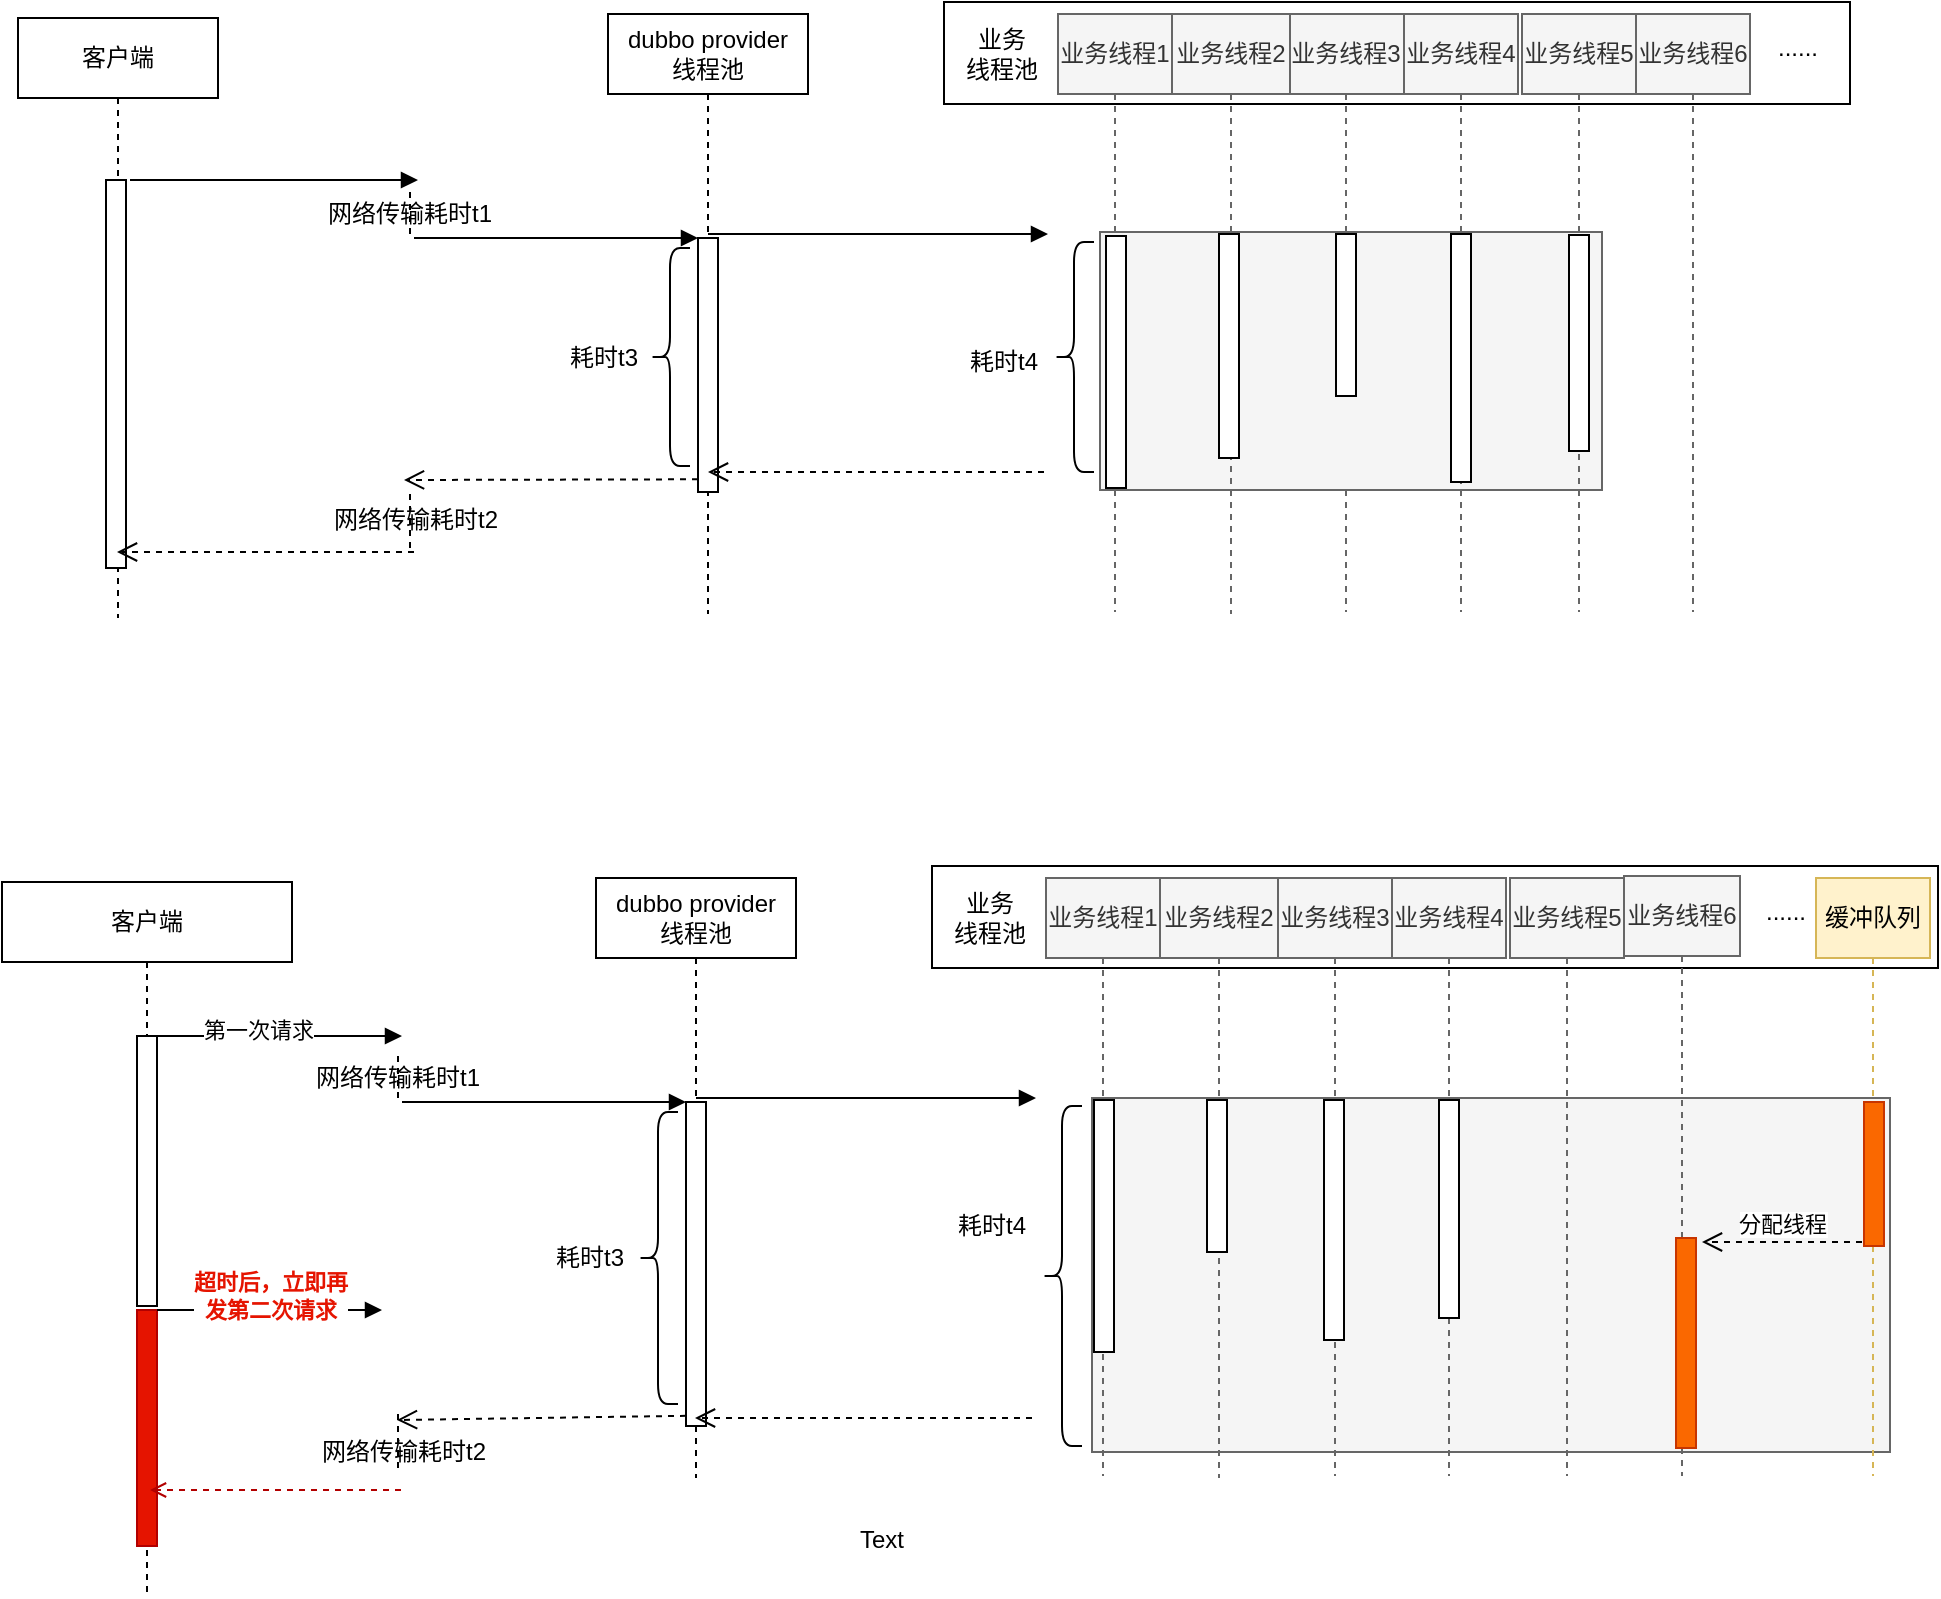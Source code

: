 <mxfile version="16.5.6" type="github">
  <diagram id="5a92VEiot6wHaP7GvSwB" name="Page-1">
    <mxGraphModel dx="1186" dy="668" grid="0" gridSize="10" guides="1" tooltips="1" connect="1" arrows="1" fold="1" page="1" pageScale="1" pageWidth="10000" pageHeight="20000" math="0" shadow="0">
      <root>
        <mxCell id="0" />
        <mxCell id="1" parent="0" />
        <mxCell id="n7T-FIlEDTp39AW6R5KJ-52" value="" style="rounded=0;whiteSpace=wrap;html=1;strokeWidth=1;fillColor=#f5f5f5;strokeColor=#666666;fontColor=#333333;" parent="1" vertex="1">
          <mxGeometry x="707" y="647" width="399" height="177" as="geometry" />
        </mxCell>
        <mxCell id="n7T-FIlEDTp39AW6R5KJ-28" value="" style="rounded=0;whiteSpace=wrap;html=1;strokeWidth=1;" parent="1" vertex="1">
          <mxGeometry x="633" y="99" width="453" height="51" as="geometry" />
        </mxCell>
        <mxCell id="n7T-FIlEDTp39AW6R5KJ-1" value="客户端" style="shape=umlLifeline;perimeter=lifelinePerimeter;whiteSpace=wrap;html=1;container=1;collapsible=0;recursiveResize=0;outlineConnect=0;" parent="1" vertex="1">
          <mxGeometry x="170" y="107" width="100" height="300" as="geometry" />
        </mxCell>
        <mxCell id="n7T-FIlEDTp39AW6R5KJ-8" value="" style="html=1;points=[];perimeter=orthogonalPerimeter;" parent="n7T-FIlEDTp39AW6R5KJ-1" vertex="1">
          <mxGeometry x="44" y="81" width="10" height="194" as="geometry" />
        </mxCell>
        <mxCell id="n7T-FIlEDTp39AW6R5KJ-16" value="" style="html=1;verticalAlign=bottom;endArrow=block;rounded=0;" parent="n7T-FIlEDTp39AW6R5KJ-1" edge="1">
          <mxGeometry width="80" relative="1" as="geometry">
            <mxPoint x="56" y="81" as="sourcePoint" />
            <mxPoint x="200" y="81" as="targetPoint" />
          </mxGeometry>
        </mxCell>
        <mxCell id="n7T-FIlEDTp39AW6R5KJ-17" value="" style="html=1;verticalAlign=bottom;endArrow=open;dashed=1;endSize=8;rounded=0;" parent="n7T-FIlEDTp39AW6R5KJ-1" edge="1">
          <mxGeometry relative="1" as="geometry">
            <mxPoint x="198" y="267" as="sourcePoint" />
            <mxPoint x="49.5" y="267" as="targetPoint" />
            <Array as="points">
              <mxPoint x="118" y="267" />
            </Array>
          </mxGeometry>
        </mxCell>
        <mxCell id="n7T-FIlEDTp39AW6R5KJ-2" value="dubbo provider&lt;br&gt;线程池" style="shape=umlLifeline;perimeter=lifelinePerimeter;whiteSpace=wrap;html=1;container=1;collapsible=0;recursiveResize=0;outlineConnect=0;" parent="1" vertex="1">
          <mxGeometry x="465" y="105" width="100" height="300" as="geometry" />
        </mxCell>
        <mxCell id="n7T-FIlEDTp39AW6R5KJ-9" value="" style="html=1;points=[];perimeter=orthogonalPerimeter;" parent="n7T-FIlEDTp39AW6R5KJ-2" vertex="1">
          <mxGeometry x="45" y="112" width="10" height="127" as="geometry" />
        </mxCell>
        <mxCell id="n7T-FIlEDTp39AW6R5KJ-33" value="" style="shape=curlyBracket;whiteSpace=wrap;html=1;rounded=1;strokeWidth=1;" parent="n7T-FIlEDTp39AW6R5KJ-2" vertex="1">
          <mxGeometry x="21" y="117" width="20" height="109" as="geometry" />
        </mxCell>
        <mxCell id="n7T-FIlEDTp39AW6R5KJ-35" value="耗时t3" style="text;html=1;strokeColor=none;fillColor=none;align=center;verticalAlign=middle;whiteSpace=wrap;rounded=0;" parent="n7T-FIlEDTp39AW6R5KJ-2" vertex="1">
          <mxGeometry x="-32" y="156.5" width="60" height="30" as="geometry" />
        </mxCell>
        <mxCell id="n7T-FIlEDTp39AW6R5KJ-5" value="业务线程3" style="shape=umlLifeline;perimeter=lifelinePerimeter;whiteSpace=wrap;html=1;container=1;collapsible=0;recursiveResize=0;outlineConnect=0;fillColor=#f5f5f5;fontColor=#333333;strokeColor=#666666;" parent="1" vertex="1">
          <mxGeometry x="805" y="105" width="58" height="299" as="geometry" />
        </mxCell>
        <mxCell id="n7T-FIlEDTp39AW6R5KJ-41" value="" style="rounded=0;whiteSpace=wrap;html=1;strokeWidth=1;fillColor=#f5f5f5;strokeColor=#666666;fontColor=#333333;" parent="n7T-FIlEDTp39AW6R5KJ-5" vertex="1">
          <mxGeometry x="-94" y="109" width="251" height="129" as="geometry" />
        </mxCell>
        <mxCell id="n7T-FIlEDTp39AW6R5KJ-24" value="" style="html=1;points=[];perimeter=orthogonalPerimeter;strokeWidth=1;" parent="n7T-FIlEDTp39AW6R5KJ-5" vertex="1">
          <mxGeometry x="24" y="110" width="10" height="81" as="geometry" />
        </mxCell>
        <mxCell id="n7T-FIlEDTp39AW6R5KJ-6" value="业务线程4" style="shape=umlLifeline;perimeter=lifelinePerimeter;whiteSpace=wrap;html=1;container=1;collapsible=0;recursiveResize=0;outlineConnect=0;fillColor=#f5f5f5;fontColor=#333333;strokeColor=#666666;" parent="1" vertex="1">
          <mxGeometry x="863" y="105" width="57" height="299" as="geometry" />
        </mxCell>
        <mxCell id="n7T-FIlEDTp39AW6R5KJ-25" value="" style="html=1;points=[];perimeter=orthogonalPerimeter;strokeWidth=1;" parent="n7T-FIlEDTp39AW6R5KJ-6" vertex="1">
          <mxGeometry x="23.5" y="110" width="10" height="124" as="geometry" />
        </mxCell>
        <mxCell id="n7T-FIlEDTp39AW6R5KJ-7" value="业务线程5" style="shape=umlLifeline;perimeter=lifelinePerimeter;whiteSpace=wrap;html=1;container=1;collapsible=0;recursiveResize=0;outlineConnect=0;fillColor=#f5f5f5;fontColor=#333333;strokeColor=#666666;" parent="1" vertex="1">
          <mxGeometry x="922" y="105" width="57" height="299" as="geometry" />
        </mxCell>
        <mxCell id="n7T-FIlEDTp39AW6R5KJ-26" value="" style="html=1;points=[];perimeter=orthogonalPerimeter;strokeWidth=1;" parent="n7T-FIlEDTp39AW6R5KJ-7" vertex="1">
          <mxGeometry x="23.5" y="110.5" width="10" height="108" as="geometry" />
        </mxCell>
        <mxCell id="n7T-FIlEDTp39AW6R5KJ-10" value="" style="html=1;verticalAlign=bottom;endArrow=block;entryX=0;entryY=0;rounded=0;" parent="1" target="n7T-FIlEDTp39AW6R5KJ-9" edge="1">
          <mxGeometry relative="1" as="geometry">
            <mxPoint x="368" y="217" as="sourcePoint" />
          </mxGeometry>
        </mxCell>
        <mxCell id="n7T-FIlEDTp39AW6R5KJ-11" value="" style="html=1;verticalAlign=bottom;endArrow=open;dashed=1;endSize=8;exitX=0;exitY=0.95;rounded=0;" parent="1" source="n7T-FIlEDTp39AW6R5KJ-9" edge="1">
          <mxGeometry relative="1" as="geometry">
            <mxPoint x="363" y="338" as="targetPoint" />
          </mxGeometry>
        </mxCell>
        <mxCell id="n7T-FIlEDTp39AW6R5KJ-14" value="" style="html=1;verticalAlign=bottom;endArrow=open;dashed=1;endSize=8;rounded=0;" parent="1" target="n7T-FIlEDTp39AW6R5KJ-2" edge="1">
          <mxGeometry relative="1" as="geometry">
            <mxPoint x="642" y="297" as="targetPoint" />
            <mxPoint x="683" y="334" as="sourcePoint" />
          </mxGeometry>
        </mxCell>
        <mxCell id="n7T-FIlEDTp39AW6R5KJ-13" value="" style="html=1;verticalAlign=bottom;endArrow=block;rounded=0;" parent="1" source="n7T-FIlEDTp39AW6R5KJ-2" edge="1">
          <mxGeometry relative="1" as="geometry">
            <mxPoint x="642" y="221" as="sourcePoint" />
            <mxPoint x="685" y="215" as="targetPoint" />
          </mxGeometry>
        </mxCell>
        <mxCell id="n7T-FIlEDTp39AW6R5KJ-20" value="" style="line;strokeWidth=1;direction=south;html=1;perimeter=backbonePerimeter;points=[];outlineConnect=0;dashed=1;" parent="1" vertex="1">
          <mxGeometry x="361" y="194" width="10" height="21" as="geometry" />
        </mxCell>
        <mxCell id="n7T-FIlEDTp39AW6R5KJ-21" value="" style="line;strokeWidth=1;direction=south;html=1;perimeter=backbonePerimeter;points=[];outlineConnect=0;dashed=1;" parent="1" vertex="1">
          <mxGeometry x="361" y="345" width="10" height="28" as="geometry" />
        </mxCell>
        <mxCell id="n7T-FIlEDTp39AW6R5KJ-22" value="网络传输耗时t1" style="text;html=1;strokeColor=none;fillColor=none;align=center;verticalAlign=middle;whiteSpace=wrap;rounded=0;dashed=1;" parent="1" vertex="1">
          <mxGeometry x="324" y="189.5" width="84" height="30" as="geometry" />
        </mxCell>
        <mxCell id="n7T-FIlEDTp39AW6R5KJ-23" value="网络传输耗时t2" style="text;html=1;strokeColor=none;fillColor=none;align=center;verticalAlign=middle;whiteSpace=wrap;rounded=0;dashed=1;" parent="1" vertex="1">
          <mxGeometry x="327" y="343" width="84" height="30" as="geometry" />
        </mxCell>
        <mxCell id="n7T-FIlEDTp39AW6R5KJ-29" value="业务线程6" style="shape=umlLifeline;perimeter=lifelinePerimeter;whiteSpace=wrap;html=1;container=1;collapsible=0;recursiveResize=0;outlineConnect=0;fillColor=#f5f5f5;fontColor=#333333;strokeColor=#666666;" parent="1" vertex="1">
          <mxGeometry x="979" y="105" width="57" height="299" as="geometry" />
        </mxCell>
        <mxCell id="n7T-FIlEDTp39AW6R5KJ-31" value="......" style="text;html=1;strokeColor=none;fillColor=none;align=center;verticalAlign=middle;whiteSpace=wrap;rounded=0;" parent="1" vertex="1">
          <mxGeometry x="1030" y="107" width="60" height="30" as="geometry" />
        </mxCell>
        <mxCell id="n7T-FIlEDTp39AW6R5KJ-32" value="业务&lt;br&gt;线程池" style="text;html=1;strokeColor=none;fillColor=none;align=center;verticalAlign=middle;whiteSpace=wrap;rounded=0;" parent="1" vertex="1">
          <mxGeometry x="631" y="109.5" width="62" height="30" as="geometry" />
        </mxCell>
        <mxCell id="n7T-FIlEDTp39AW6R5KJ-38" value="耗时t4" style="text;html=1;strokeColor=none;fillColor=none;align=center;verticalAlign=middle;whiteSpace=wrap;rounded=0;" parent="1" vertex="1">
          <mxGeometry x="633" y="264" width="60" height="30" as="geometry" />
        </mxCell>
        <mxCell id="n7T-FIlEDTp39AW6R5KJ-4" value="业务线程2" style="shape=umlLifeline;perimeter=lifelinePerimeter;whiteSpace=wrap;html=1;container=1;collapsible=0;recursiveResize=0;outlineConnect=0;fillColor=#f5f5f5;fontColor=#333333;strokeColor=#666666;" parent="1" vertex="1">
          <mxGeometry x="747" y="105" width="59" height="300" as="geometry" />
        </mxCell>
        <mxCell id="n7T-FIlEDTp39AW6R5KJ-15" value="" style="html=1;points=[];perimeter=orthogonalPerimeter;" parent="n7T-FIlEDTp39AW6R5KJ-4" vertex="1">
          <mxGeometry x="23.5" y="110" width="10" height="112" as="geometry" />
        </mxCell>
        <mxCell id="n7T-FIlEDTp39AW6R5KJ-3" value="业务线程1" style="shape=umlLifeline;perimeter=lifelinePerimeter;whiteSpace=wrap;html=1;container=1;collapsible=0;recursiveResize=0;outlineConnect=0;fillColor=#f5f5f5;strokeColor=#666666;fontColor=#333333;" parent="1" vertex="1">
          <mxGeometry x="690" y="105" width="57" height="299" as="geometry" />
        </mxCell>
        <mxCell id="n7T-FIlEDTp39AW6R5KJ-12" value="" style="html=1;points=[];perimeter=orthogonalPerimeter;" parent="n7T-FIlEDTp39AW6R5KJ-3" vertex="1">
          <mxGeometry x="24" y="111" width="10" height="126" as="geometry" />
        </mxCell>
        <mxCell id="n7T-FIlEDTp39AW6R5KJ-39" value="" style="shape=curlyBracket;whiteSpace=wrap;html=1;rounded=1;strokeWidth=1;" parent="n7T-FIlEDTp39AW6R5KJ-3" vertex="1">
          <mxGeometry x="-2" y="114" width="20" height="115" as="geometry" />
        </mxCell>
        <mxCell id="n7T-FIlEDTp39AW6R5KJ-42" value="" style="rounded=0;whiteSpace=wrap;html=1;strokeWidth=1;" parent="1" vertex="1">
          <mxGeometry x="627" y="531" width="503" height="51" as="geometry" />
        </mxCell>
        <mxCell id="n7T-FIlEDTp39AW6R5KJ-43" value="客户端" style="shape=umlLifeline;perimeter=lifelinePerimeter;whiteSpace=wrap;html=1;container=1;collapsible=0;recursiveResize=0;outlineConnect=0;" parent="1" vertex="1">
          <mxGeometry x="162" y="539" width="145" height="357" as="geometry" />
        </mxCell>
        <mxCell id="n7T-FIlEDTp39AW6R5KJ-44" value="" style="html=1;points=[];perimeter=orthogonalPerimeter;" parent="n7T-FIlEDTp39AW6R5KJ-43" vertex="1">
          <mxGeometry x="67.5" y="77" width="10" height="135" as="geometry" />
        </mxCell>
        <mxCell id="n7T-FIlEDTp39AW6R5KJ-45" value="" style="html=1;verticalAlign=bottom;endArrow=block;rounded=0;" parent="n7T-FIlEDTp39AW6R5KJ-43" edge="1">
          <mxGeometry width="80" relative="1" as="geometry">
            <mxPoint x="78" y="77" as="sourcePoint" />
            <mxPoint x="200" y="77" as="targetPoint" />
          </mxGeometry>
        </mxCell>
        <mxCell id="n7T-FIlEDTp39AW6R5KJ-82" value="第一次请求" style="edgeLabel;html=1;align=center;verticalAlign=middle;resizable=0;points=[];" parent="n7T-FIlEDTp39AW6R5KJ-45" vertex="1" connectable="0">
          <mxGeometry x="-0.181" y="3" relative="1" as="geometry">
            <mxPoint as="offset" />
          </mxGeometry>
        </mxCell>
        <mxCell id="n7T-FIlEDTp39AW6R5KJ-81" value="" style="html=1;points=[];perimeter=orthogonalPerimeter;strokeWidth=1;fillColor=#e51400;fontColor=#ffffff;strokeColor=#B20000;" parent="n7T-FIlEDTp39AW6R5KJ-43" vertex="1">
          <mxGeometry x="67.5" y="214" width="10" height="118" as="geometry" />
        </mxCell>
        <mxCell id="n7T-FIlEDTp39AW6R5KJ-47" value="dubbo provider&lt;br&gt;线程池" style="shape=umlLifeline;perimeter=lifelinePerimeter;whiteSpace=wrap;html=1;container=1;collapsible=0;recursiveResize=0;outlineConnect=0;" parent="1" vertex="1">
          <mxGeometry x="459" y="537" width="100" height="300" as="geometry" />
        </mxCell>
        <mxCell id="n7T-FIlEDTp39AW6R5KJ-48" value="" style="html=1;points=[];perimeter=orthogonalPerimeter;" parent="n7T-FIlEDTp39AW6R5KJ-47" vertex="1">
          <mxGeometry x="45" y="112" width="10" height="162" as="geometry" />
        </mxCell>
        <mxCell id="n7T-FIlEDTp39AW6R5KJ-49" value="" style="shape=curlyBracket;whiteSpace=wrap;html=1;rounded=1;strokeWidth=1;" parent="n7T-FIlEDTp39AW6R5KJ-47" vertex="1">
          <mxGeometry x="21" y="117" width="20" height="146" as="geometry" />
        </mxCell>
        <mxCell id="n7T-FIlEDTp39AW6R5KJ-51" value="业务线程3" style="shape=umlLifeline;perimeter=lifelinePerimeter;whiteSpace=wrap;html=1;container=1;collapsible=0;recursiveResize=0;outlineConnect=0;fillColor=#f5f5f5;fontColor=#333333;strokeColor=#666666;" parent="1" vertex="1">
          <mxGeometry x="799" y="537" width="59" height="299" as="geometry" />
        </mxCell>
        <mxCell id="n7T-FIlEDTp39AW6R5KJ-53" value="" style="html=1;points=[];perimeter=orthogonalPerimeter;strokeWidth=1;" parent="n7T-FIlEDTp39AW6R5KJ-51" vertex="1">
          <mxGeometry x="24" y="111" width="10" height="120" as="geometry" />
        </mxCell>
        <mxCell id="n7T-FIlEDTp39AW6R5KJ-54" value="业务线程4" style="shape=umlLifeline;perimeter=lifelinePerimeter;whiteSpace=wrap;html=1;container=1;collapsible=0;recursiveResize=0;outlineConnect=0;fillColor=#f5f5f5;fontColor=#333333;strokeColor=#666666;" parent="1" vertex="1">
          <mxGeometry x="857" y="537" width="57" height="299" as="geometry" />
        </mxCell>
        <mxCell id="n7T-FIlEDTp39AW6R5KJ-55" value="" style="html=1;points=[];perimeter=orthogonalPerimeter;strokeWidth=1;" parent="n7T-FIlEDTp39AW6R5KJ-54" vertex="1">
          <mxGeometry x="23.5" y="111" width="10" height="109" as="geometry" />
        </mxCell>
        <mxCell id="n7T-FIlEDTp39AW6R5KJ-56" value="业务线程5" style="shape=umlLifeline;perimeter=lifelinePerimeter;whiteSpace=wrap;html=1;container=1;collapsible=0;recursiveResize=0;outlineConnect=0;fillColor=#f5f5f5;fontColor=#333333;strokeColor=#666666;" parent="1" vertex="1">
          <mxGeometry x="916" y="537" width="57" height="299" as="geometry" />
        </mxCell>
        <mxCell id="n7T-FIlEDTp39AW6R5KJ-58" value="" style="html=1;verticalAlign=bottom;endArrow=block;entryX=0;entryY=0;rounded=0;" parent="1" target="n7T-FIlEDTp39AW6R5KJ-48" edge="1">
          <mxGeometry relative="1" as="geometry">
            <mxPoint x="362" y="649" as="sourcePoint" />
          </mxGeometry>
        </mxCell>
        <mxCell id="n7T-FIlEDTp39AW6R5KJ-59" value="" style="html=1;verticalAlign=bottom;endArrow=open;dashed=1;endSize=8;exitX=0;exitY=0.95;rounded=0;" parent="1" edge="1">
          <mxGeometry relative="1" as="geometry">
            <mxPoint x="359.5" y="808" as="targetPoint" />
            <mxPoint x="504" y="805.9" as="sourcePoint" />
          </mxGeometry>
        </mxCell>
        <mxCell id="n7T-FIlEDTp39AW6R5KJ-60" value="" style="html=1;verticalAlign=bottom;endArrow=open;dashed=1;endSize=8;rounded=0;" parent="1" edge="1">
          <mxGeometry relative="1" as="geometry">
            <mxPoint x="508.5" y="807" as="targetPoint" />
            <mxPoint x="677" y="807" as="sourcePoint" />
          </mxGeometry>
        </mxCell>
        <mxCell id="n7T-FIlEDTp39AW6R5KJ-61" value="" style="html=1;verticalAlign=bottom;endArrow=block;rounded=0;" parent="1" source="n7T-FIlEDTp39AW6R5KJ-47" edge="1">
          <mxGeometry relative="1" as="geometry">
            <mxPoint x="636" y="653" as="sourcePoint" />
            <mxPoint x="679" y="647" as="targetPoint" />
          </mxGeometry>
        </mxCell>
        <mxCell id="n7T-FIlEDTp39AW6R5KJ-62" value="" style="line;strokeWidth=1;direction=south;html=1;perimeter=backbonePerimeter;points=[];outlineConnect=0;dashed=1;" parent="1" vertex="1">
          <mxGeometry x="355" y="626" width="10" height="21" as="geometry" />
        </mxCell>
        <mxCell id="n7T-FIlEDTp39AW6R5KJ-63" value="" style="line;strokeWidth=1;direction=south;html=1;perimeter=backbonePerimeter;points=[];outlineConnect=0;dashed=1;" parent="1" vertex="1">
          <mxGeometry x="355" y="805" width="10" height="28" as="geometry" />
        </mxCell>
        <mxCell id="n7T-FIlEDTp39AW6R5KJ-64" value="网络传输耗时t1" style="text;html=1;strokeColor=none;fillColor=none;align=center;verticalAlign=middle;whiteSpace=wrap;rounded=0;dashed=1;" parent="1" vertex="1">
          <mxGeometry x="318" y="621.5" width="84" height="30" as="geometry" />
        </mxCell>
        <mxCell id="n7T-FIlEDTp39AW6R5KJ-65" value="网络传输耗时t2" style="text;html=1;strokeColor=none;fillColor=none;align=center;verticalAlign=middle;whiteSpace=wrap;rounded=0;dashed=1;" parent="1" vertex="1">
          <mxGeometry x="321" y="809" width="84" height="30" as="geometry" />
        </mxCell>
        <mxCell id="n7T-FIlEDTp39AW6R5KJ-66" value="业务线程6" style="shape=umlLifeline;perimeter=lifelinePerimeter;whiteSpace=wrap;html=1;container=1;collapsible=0;recursiveResize=0;outlineConnect=0;fillColor=#f5f5f5;fontColor=#333333;strokeColor=#666666;" parent="1" vertex="1">
          <mxGeometry x="973" y="536" width="58" height="300" as="geometry" />
        </mxCell>
        <mxCell id="n7T-FIlEDTp39AW6R5KJ-77" value="" style="html=1;points=[];perimeter=orthogonalPerimeter;strokeWidth=1;fillColor=#fa6800;fontColor=#000000;strokeColor=#C73500;" parent="n7T-FIlEDTp39AW6R5KJ-66" vertex="1">
          <mxGeometry x="26" y="181" width="10" height="105" as="geometry" />
        </mxCell>
        <mxCell id="n7T-FIlEDTp39AW6R5KJ-80" value="分配线程" style="html=1;verticalAlign=bottom;endArrow=open;dashed=1;endSize=8;rounded=0;" parent="n7T-FIlEDTp39AW6R5KJ-66" edge="1">
          <mxGeometry relative="1" as="geometry">
            <mxPoint x="119" y="183" as="sourcePoint" />
            <mxPoint x="39" y="183" as="targetPoint" />
          </mxGeometry>
        </mxCell>
        <mxCell id="n7T-FIlEDTp39AW6R5KJ-67" value="......" style="text;html=1;strokeColor=none;fillColor=none;align=center;verticalAlign=middle;whiteSpace=wrap;rounded=0;" parent="1" vertex="1">
          <mxGeometry x="1024" y="539" width="60" height="30" as="geometry" />
        </mxCell>
        <mxCell id="n7T-FIlEDTp39AW6R5KJ-68" value="业务&lt;br&gt;线程池" style="text;html=1;strokeColor=none;fillColor=none;align=center;verticalAlign=middle;whiteSpace=wrap;rounded=0;" parent="1" vertex="1">
          <mxGeometry x="625" y="541.5" width="62" height="30" as="geometry" />
        </mxCell>
        <mxCell id="n7T-FIlEDTp39AW6R5KJ-69" value="耗时t4" style="text;html=1;strokeColor=none;fillColor=none;align=center;verticalAlign=middle;whiteSpace=wrap;rounded=0;" parent="1" vertex="1">
          <mxGeometry x="627" y="696" width="60" height="30" as="geometry" />
        </mxCell>
        <mxCell id="n7T-FIlEDTp39AW6R5KJ-70" value="业务线程2" style="shape=umlLifeline;perimeter=lifelinePerimeter;whiteSpace=wrap;html=1;container=1;collapsible=0;recursiveResize=0;outlineConnect=0;fillColor=#f5f5f5;fontColor=#333333;strokeColor=#666666;" parent="1" vertex="1">
          <mxGeometry x="741" y="537" width="59" height="300" as="geometry" />
        </mxCell>
        <mxCell id="n7T-FIlEDTp39AW6R5KJ-71" value="" style="html=1;points=[];perimeter=orthogonalPerimeter;" parent="n7T-FIlEDTp39AW6R5KJ-70" vertex="1">
          <mxGeometry x="23.5" y="111" width="10" height="76" as="geometry" />
        </mxCell>
        <mxCell id="n7T-FIlEDTp39AW6R5KJ-72" value="业务线程1" style="shape=umlLifeline;perimeter=lifelinePerimeter;whiteSpace=wrap;html=1;container=1;collapsible=0;recursiveResize=0;outlineConnect=0;fillColor=#f5f5f5;strokeColor=#666666;fontColor=#333333;" parent="1" vertex="1">
          <mxGeometry x="684" y="537" width="57" height="299" as="geometry" />
        </mxCell>
        <mxCell id="n7T-FIlEDTp39AW6R5KJ-73" value="" style="html=1;points=[];perimeter=orthogonalPerimeter;" parent="n7T-FIlEDTp39AW6R5KJ-72" vertex="1">
          <mxGeometry x="24" y="111" width="10" height="126" as="geometry" />
        </mxCell>
        <mxCell id="n7T-FIlEDTp39AW6R5KJ-74" value="" style="shape=curlyBracket;whiteSpace=wrap;html=1;rounded=1;strokeWidth=1;" parent="n7T-FIlEDTp39AW6R5KJ-72" vertex="1">
          <mxGeometry x="-2" y="114" width="20" height="170" as="geometry" />
        </mxCell>
        <mxCell id="n7T-FIlEDTp39AW6R5KJ-75" value="缓冲队列" style="shape=umlLifeline;perimeter=lifelinePerimeter;whiteSpace=wrap;html=1;container=1;collapsible=0;recursiveResize=0;outlineConnect=0;fillColor=#fff2cc;strokeColor=#d6b656;" parent="1" vertex="1">
          <mxGeometry x="1069" y="537" width="57" height="299" as="geometry" />
        </mxCell>
        <mxCell id="n7T-FIlEDTp39AW6R5KJ-76" value="" style="html=1;points=[];perimeter=orthogonalPerimeter;strokeWidth=1;fillColor=#fa6800;strokeColor=#C73500;fontColor=#000000;" parent="n7T-FIlEDTp39AW6R5KJ-75" vertex="1">
          <mxGeometry x="24" y="112" width="10" height="72" as="geometry" />
        </mxCell>
        <mxCell id="n7T-FIlEDTp39AW6R5KJ-46" value="" style="html=1;verticalAlign=bottom;endArrow=open;dashed=1;rounded=0;fillColor=#e51400;strokeColor=#B20000;" parent="1" edge="1">
          <mxGeometry relative="1" as="geometry">
            <mxPoint x="361.5" y="843" as="sourcePoint" />
            <mxPoint x="236" y="843" as="targetPoint" />
            <Array as="points" />
          </mxGeometry>
        </mxCell>
        <mxCell id="n7T-FIlEDTp39AW6R5KJ-50" value="耗时t3" style="text;html=1;strokeColor=none;fillColor=none;align=center;verticalAlign=middle;whiteSpace=wrap;rounded=0;" parent="1" vertex="1">
          <mxGeometry x="426" y="712" width="60" height="30" as="geometry" />
        </mxCell>
        <mxCell id="ov4oTwshtt1zP3uNSkjO-1" value="Text" style="text;html=1;strokeColor=none;fillColor=none;align=center;verticalAlign=middle;whiteSpace=wrap;rounded=0;" vertex="1" parent="1">
          <mxGeometry x="572" y="853" width="60" height="30" as="geometry" />
        </mxCell>
        <mxCell id="n7T-FIlEDTp39AW6R5KJ-86" value="" style="html=1;verticalAlign=bottom;endArrow=block;rounded=0;" parent="1" edge="1">
          <mxGeometry width="80" relative="1" as="geometry">
            <mxPoint x="239.5" y="753" as="sourcePoint" />
            <mxPoint x="352" y="753" as="targetPoint" />
          </mxGeometry>
        </mxCell>
        <mxCell id="n7T-FIlEDTp39AW6R5KJ-87" value="&lt;b&gt;&lt;font color=&quot;#e51400&quot;&gt;超时后，立即再&lt;br&gt;发第二次请求&lt;/font&gt;&lt;/b&gt;" style="edgeLabel;html=1;align=center;verticalAlign=middle;resizable=0;points=[];" parent="n7T-FIlEDTp39AW6R5KJ-86" vertex="1" connectable="0">
          <mxGeometry x="-0.181" y="3" relative="1" as="geometry">
            <mxPoint x="10" y="-4" as="offset" />
          </mxGeometry>
        </mxCell>
      </root>
    </mxGraphModel>
  </diagram>
</mxfile>
